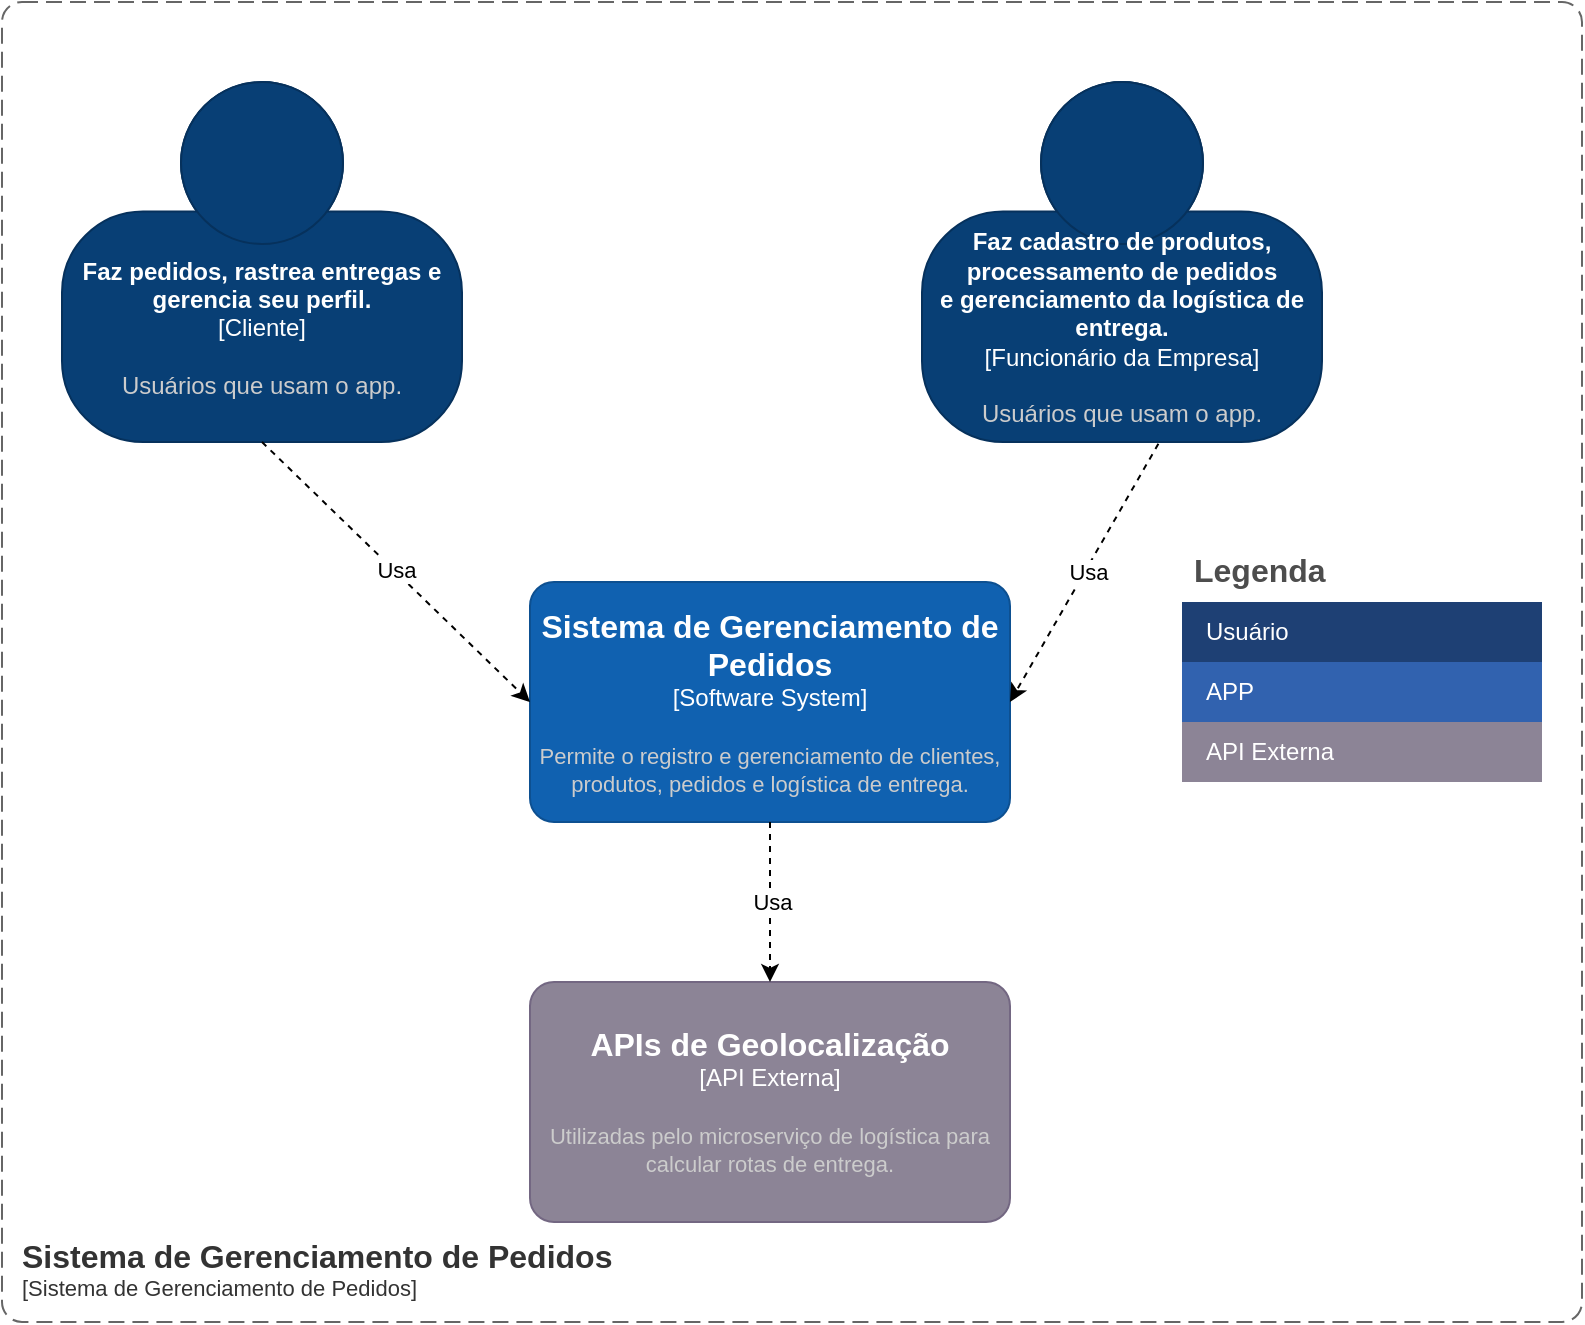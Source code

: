 <mxfile version="24.4.0" type="github" pages="2">
  <diagram name="Contexto" id="qHxihWnCK-dUaLEWriYB">
    <mxGraphModel dx="1854" dy="982" grid="1" gridSize="10" guides="1" tooltips="1" connect="1" arrows="1" fold="1" page="1" pageScale="1" pageWidth="827" pageHeight="1169" math="0" shadow="0">
      <root>
        <mxCell id="0" />
        <mxCell id="1" parent="0" />
        <object placeholders="1" c4Name="Faz pedidos, rastrea entregas e gerencia seu perfil." c4Type="Cliente" c4Description="Usuários que usam o app." label="&lt;font style=&quot;font-size: 12px;&quot;&gt;&lt;b style=&quot;font-size: 12px;&quot;&gt;%c4Name%&lt;/b&gt;&lt;/font&gt;&lt;div style=&quot;font-size: 12px;&quot;&gt;[%c4Type%]&lt;/div&gt;&lt;br style=&quot;font-size: 12px;&quot;&gt;&lt;div style=&quot;font-size: 12px;&quot;&gt;&lt;font style=&quot;font-size: 12px;&quot;&gt;&lt;font color=&quot;#cccccc&quot; style=&quot;font-size: 12px;&quot;&gt;%c4Description%&lt;/font&gt;&lt;/font&gt;&lt;/div&gt;" id="TblRfqRuj-P1HCEGWNv2-1">
          <mxCell style="html=1;fontSize=12;dashed=0;whiteSpace=wrap;fillColor=#083F75;strokeColor=#06315C;fontColor=#ffffff;shape=mxgraph.c4.person2;align=center;metaEdit=1;points=[[0.5,0,0],[1,0.5,0],[1,0.75,0],[0.75,1,0],[0.5,1,0],[0.25,1,0],[0,0.75,0],[0,0.5,0]];resizable=0;" vertex="1" parent="1">
            <mxGeometry x="60" y="70" width="200" height="180" as="geometry" />
          </mxCell>
        </object>
        <object placeholders="1" c4Name="Faz cadastro de produtos, &#xa;processamento de pedidos &#xa;e gerenciamento da logística de entrega." c4Type="Funcionário da Empresa" c4Description="Usuários que usam o app." label="&lt;font style=&quot;font-size: 12px;&quot;&gt;&lt;b style=&quot;font-size: 12px;&quot;&gt;%c4Name%&lt;/b&gt;&lt;/font&gt;&lt;div style=&quot;font-size: 12px;&quot;&gt;[%c4Type%]&lt;/div&gt;&lt;br style=&quot;font-size: 12px;&quot;&gt;&lt;div style=&quot;font-size: 12px;&quot;&gt;&lt;font style=&quot;font-size: 12px;&quot;&gt;&lt;font color=&quot;#cccccc&quot; style=&quot;font-size: 12px;&quot;&gt;%c4Description%&lt;/font&gt;&lt;/font&gt;&lt;/div&gt;" id="TblRfqRuj-P1HCEGWNv2-2">
          <mxCell style="html=1;fontSize=12;dashed=0;whiteSpace=wrap;fillColor=#083F75;strokeColor=#06315C;fontColor=#ffffff;shape=mxgraph.c4.person2;align=center;metaEdit=1;points=[[0.5,0,0],[1,0.5,0],[1,0.75,0],[0.75,1,0],[0.5,1,0],[0.25,1,0],[0,0.75,0],[0,0.5,0]];resizable=0;" vertex="1" parent="1">
            <mxGeometry x="490" y="70" width="200" height="180" as="geometry" />
          </mxCell>
        </object>
        <object placeholders="1" c4Name="Sistema de Gerenciamento de Pedidos" c4Type="Software System" c4Description="Permite o registro e gerenciamento de clientes, produtos, pedidos e logística de entrega." label="&lt;font style=&quot;font-size: 16px&quot;&gt;&lt;b&gt;%c4Name%&lt;/b&gt;&lt;/font&gt;&lt;div&gt;[%c4Type%]&lt;/div&gt;&lt;br&gt;&lt;div&gt;&lt;font style=&quot;font-size: 11px&quot;&gt;&lt;font color=&quot;#cccccc&quot;&gt;%c4Description%&lt;/font&gt;&lt;/div&gt;" id="TblRfqRuj-P1HCEGWNv2-3">
          <mxCell style="rounded=1;whiteSpace=wrap;html=1;labelBackgroundColor=none;fillColor=#1061B0;fontColor=#ffffff;align=center;arcSize=10;strokeColor=#0D5091;metaEdit=1;resizable=0;points=[[0.25,0,0],[0.5,0,0],[0.75,0,0],[1,0.25,0],[1,0.5,0],[1,0.75,0],[0.75,1,0],[0.5,1,0],[0.25,1,0],[0,0.75,0],[0,0.5,0],[0,0.25,0]];" vertex="1" parent="1">
            <mxGeometry x="294" y="320" width="240" height="120" as="geometry" />
          </mxCell>
        </object>
        <object placeholders="1" c4Name="APIs de Geolocalização" c4Type="API Externa" c4Description="Utilizadas pelo microserviço de logística para calcular rotas de entrega." label="&lt;font style=&quot;font-size: 16px&quot;&gt;&lt;b&gt;%c4Name%&lt;/b&gt;&lt;/font&gt;&lt;div&gt;[%c4Type%]&lt;/div&gt;&lt;br&gt;&lt;div&gt;&lt;font style=&quot;font-size: 11px&quot;&gt;&lt;font color=&quot;#cccccc&quot;&gt;%c4Description%&lt;/font&gt;&lt;/div&gt;" id="TblRfqRuj-P1HCEGWNv2-4">
          <mxCell style="rounded=1;whiteSpace=wrap;html=1;labelBackgroundColor=none;fillColor=#8C8496;fontColor=#ffffff;align=center;arcSize=10;strokeColor=#736782;metaEdit=1;resizable=0;points=[[0.25,0,0],[0.5,0,0],[0.75,0,0],[1,0.25,0],[1,0.5,0],[1,0.75,0],[0.75,1,0],[0.5,1,0],[0.25,1,0],[0,0.75,0],[0,0.5,0],[0,0.25,0]];" vertex="1" parent="1">
            <mxGeometry x="294" y="520" width="240" height="120" as="geometry" />
          </mxCell>
        </object>
        <mxCell id="TblRfqRuj-P1HCEGWNv2-5" value="" style="endArrow=classic;html=1;rounded=0;entryX=0;entryY=0.5;entryDx=0;entryDy=0;entryPerimeter=0;exitX=0.5;exitY=1;exitDx=0;exitDy=0;exitPerimeter=0;dashed=1;" edge="1" parent="1" source="TblRfqRuj-P1HCEGWNv2-1" target="TblRfqRuj-P1HCEGWNv2-3">
          <mxGeometry width="50" height="50" relative="1" as="geometry">
            <mxPoint x="160" y="500" as="sourcePoint" />
            <mxPoint x="440" y="360" as="targetPoint" />
            <Array as="points" />
          </mxGeometry>
        </mxCell>
        <mxCell id="TblRfqRuj-P1HCEGWNv2-6" value="Usa" style="edgeLabel;html=1;align=center;verticalAlign=middle;resizable=0;points=[];" vertex="1" connectable="0" parent="TblRfqRuj-P1HCEGWNv2-5">
          <mxGeometry x="-0.015" y="1" relative="1" as="geometry">
            <mxPoint as="offset" />
          </mxGeometry>
        </mxCell>
        <mxCell id="TblRfqRuj-P1HCEGWNv2-7" value="" style="endArrow=classic;html=1;rounded=0;entryX=1;entryY=0.5;entryDx=0;entryDy=0;entryPerimeter=0;exitX=0.591;exitY=1.005;exitDx=0;exitDy=0;exitPerimeter=0;dashed=1;" edge="1" parent="1" source="TblRfqRuj-P1HCEGWNv2-2" target="TblRfqRuj-P1HCEGWNv2-3">
          <mxGeometry width="50" height="50" relative="1" as="geometry">
            <mxPoint x="570" y="250" as="sourcePoint" />
            <mxPoint x="704" y="380" as="targetPoint" />
            <Array as="points" />
          </mxGeometry>
        </mxCell>
        <mxCell id="TblRfqRuj-P1HCEGWNv2-8" value="Usa" style="edgeLabel;html=1;align=center;verticalAlign=middle;resizable=0;points=[];" vertex="1" connectable="0" parent="TblRfqRuj-P1HCEGWNv2-7">
          <mxGeometry x="-0.015" y="1" relative="1" as="geometry">
            <mxPoint as="offset" />
          </mxGeometry>
        </mxCell>
        <mxCell id="TblRfqRuj-P1HCEGWNv2-9" value="" style="endArrow=classic;html=1;rounded=0;dashed=1;" edge="1" parent="1" source="TblRfqRuj-P1HCEGWNv2-3" target="TblRfqRuj-P1HCEGWNv2-4">
          <mxGeometry width="50" height="50" relative="1" as="geometry">
            <mxPoint x="400" y="440" as="sourcePoint" />
            <mxPoint x="534" y="570" as="targetPoint" />
            <Array as="points" />
          </mxGeometry>
        </mxCell>
        <mxCell id="TblRfqRuj-P1HCEGWNv2-10" value="Usa" style="edgeLabel;html=1;align=center;verticalAlign=middle;resizable=0;points=[];" vertex="1" connectable="0" parent="TblRfqRuj-P1HCEGWNv2-9">
          <mxGeometry x="-0.015" y="1" relative="1" as="geometry">
            <mxPoint as="offset" />
          </mxGeometry>
        </mxCell>
        <mxCell id="TblRfqRuj-P1HCEGWNv2-11" value="Legenda" style="shape=table;startSize=30;container=1;collapsible=0;childLayout=tableLayout;fontSize=16;align=left;verticalAlign=top;fillColor=none;strokeColor=none;fontColor=#4D4D4D;fontStyle=1;spacingLeft=6;spacing=0;resizable=0;" vertex="1" parent="1">
          <mxGeometry x="620" y="300" width="180" height="90" as="geometry" />
        </mxCell>
        <mxCell id="TblRfqRuj-P1HCEGWNv2-12" value="" style="shape=tableRow;horizontal=0;startSize=0;swimlaneHead=0;swimlaneBody=0;strokeColor=inherit;top=0;left=0;bottom=0;right=0;collapsible=0;dropTarget=0;fillColor=none;points=[[0,0.5],[1,0.5]];portConstraint=eastwest;fontSize=12;" vertex="1" parent="TblRfqRuj-P1HCEGWNv2-11">
          <mxGeometry y="30" width="180" height="30" as="geometry" />
        </mxCell>
        <mxCell id="TblRfqRuj-P1HCEGWNv2-13" value="Usuário" style="shape=partialRectangle;html=1;whiteSpace=wrap;connectable=0;strokeColor=inherit;overflow=hidden;fillColor=#1E4074;top=0;left=0;bottom=0;right=0;pointerEvents=1;fontSize=12;align=left;fontColor=#FFFFFF;gradientColor=none;spacingLeft=10;spacingRight=4;" vertex="1" parent="TblRfqRuj-P1HCEGWNv2-12">
          <mxGeometry width="180" height="30" as="geometry">
            <mxRectangle width="180" height="30" as="alternateBounds" />
          </mxGeometry>
        </mxCell>
        <mxCell id="TblRfqRuj-P1HCEGWNv2-14" value="" style="shape=tableRow;horizontal=0;startSize=0;swimlaneHead=0;swimlaneBody=0;strokeColor=inherit;top=0;left=0;bottom=0;right=0;collapsible=0;dropTarget=0;fillColor=none;points=[[0,0.5],[1,0.5]];portConstraint=eastwest;fontSize=12;" vertex="1" parent="TblRfqRuj-P1HCEGWNv2-11">
          <mxGeometry y="60" width="180" height="30" as="geometry" />
        </mxCell>
        <mxCell id="TblRfqRuj-P1HCEGWNv2-15" value="APP" style="shape=partialRectangle;html=1;whiteSpace=wrap;connectable=0;strokeColor=inherit;overflow=hidden;fillColor=#3162AF;top=0;left=0;bottom=0;right=0;pointerEvents=1;fontSize=12;align=left;fontColor=#FFFFFF;gradientColor=none;spacingLeft=10;spacingRight=4;" vertex="1" parent="TblRfqRuj-P1HCEGWNv2-14">
          <mxGeometry width="180" height="30" as="geometry">
            <mxRectangle width="180" height="30" as="alternateBounds" />
          </mxGeometry>
        </mxCell>
        <mxCell id="TblRfqRuj-P1HCEGWNv2-16" value="" style="shape=tableRow;horizontal=0;startSize=0;swimlaneHead=0;swimlaneBody=0;strokeColor=inherit;top=0;left=0;bottom=0;right=0;collapsible=0;dropTarget=0;fillColor=none;points=[[0,0.5],[1,0.5]];portConstraint=eastwest;fontSize=12;" vertex="1" parent="1">
          <mxGeometry x="620" y="410" width="180" height="30" as="geometry" />
        </mxCell>
        <mxCell id="TblRfqRuj-P1HCEGWNv2-17" value="API Externa" style="shape=partialRectangle;html=1;whiteSpace=wrap;connectable=0;strokeColor=inherit;overflow=hidden;fillColor=#8c8496;top=0;left=0;bottom=0;right=0;pointerEvents=1;fontSize=12;align=left;fontColor=#FFFFFF;gradientColor=none;spacingLeft=10;spacingRight=4;" vertex="1" parent="1">
          <mxGeometry x="620" y="390" width="180" height="30" as="geometry">
            <mxRectangle width="180" height="30" as="alternateBounds" />
          </mxGeometry>
        </mxCell>
        <object placeholders="1" c4Name="Sistema de Gerenciamento de Pedidos " c4Type="SystemScopeBoundary" c4Application="Sistema de Gerenciamento de Pedidos" label="&lt;font style=&quot;font-size: 16px&quot;&gt;&lt;b&gt;&lt;div style=&quot;text-align: left&quot;&gt;%c4Name%&lt;/div&gt;&lt;/b&gt;&lt;/font&gt;&lt;div style=&quot;text-align: left&quot;&gt;[%c4Application%]&lt;/div&gt;" id="TblRfqRuj-P1HCEGWNv2-18">
          <mxCell style="rounded=1;fontSize=11;whiteSpace=wrap;html=1;dashed=1;arcSize=20;fillColor=none;strokeColor=#666666;fontColor=#333333;labelBackgroundColor=none;align=left;verticalAlign=bottom;labelBorderColor=none;spacingTop=0;spacing=10;dashPattern=8 4;metaEdit=1;rotatable=0;perimeter=rectanglePerimeter;noLabel=0;labelPadding=0;allowArrows=0;connectable=0;expand=0;recursiveResize=0;editable=1;pointerEvents=0;absoluteArcSize=1;points=[[0.25,0,0],[0.5,0,0],[0.75,0,0],[1,0.25,0],[1,0.5,0],[1,0.75,0],[0.75,1,0],[0.5,1,0],[0.25,1,0],[0,0.75,0],[0,0.5,0],[0,0.25,0]];" vertex="1" parent="1">
            <mxGeometry x="30" y="30" width="790" height="660" as="geometry" />
          </mxCell>
        </object>
      </root>
    </mxGraphModel>
  </diagram>
  <diagram id="NEp0YCPWxMo8NT--SZ63" name="Container">
    <mxGraphModel dx="2681" dy="982" grid="1" gridSize="10" guides="1" tooltips="1" connect="1" arrows="1" fold="1" page="1" pageScale="1" pageWidth="827" pageHeight="1169" math="0" shadow="0">
      <root>
        <mxCell id="0" />
        <mxCell id="1" parent="0" />
        <mxCell id="X5yq5C99oSaezn-r_SUR-1" value="Legenda" style="shape=table;startSize=30;container=1;collapsible=0;childLayout=tableLayout;fontSize=16;align=left;verticalAlign=top;fillColor=none;strokeColor=none;fontColor=#4D4D4D;fontStyle=1;spacingLeft=6;spacing=0;resizable=0;" vertex="1" parent="1">
          <mxGeometry x="270" y="40" width="180" height="150" as="geometry" />
        </mxCell>
        <mxCell id="X5yq5C99oSaezn-r_SUR-2" value="" style="shape=tableRow;horizontal=0;startSize=0;swimlaneHead=0;swimlaneBody=0;strokeColor=inherit;top=0;left=0;bottom=0;right=0;collapsible=0;dropTarget=0;fillColor=none;points=[[0,0.5],[1,0.5]];portConstraint=eastwest;fontSize=12;" vertex="1" parent="X5yq5C99oSaezn-r_SUR-1">
          <mxGeometry y="30" width="180" height="30" as="geometry" />
        </mxCell>
        <mxCell id="X5yq5C99oSaezn-r_SUR-3" value="Usuário" style="shape=partialRectangle;html=1;whiteSpace=wrap;connectable=0;strokeColor=inherit;overflow=hidden;fillColor=#1E4074;top=0;left=0;bottom=0;right=0;pointerEvents=1;fontSize=12;align=left;fontColor=#FFFFFF;gradientColor=none;spacingLeft=10;spacingRight=4;" vertex="1" parent="X5yq5C99oSaezn-r_SUR-2">
          <mxGeometry width="180" height="30" as="geometry">
            <mxRectangle width="180" height="30" as="alternateBounds" />
          </mxGeometry>
        </mxCell>
        <mxCell id="X5yq5C99oSaezn-r_SUR-6" value="" style="shape=tableRow;horizontal=0;startSize=0;swimlaneHead=0;swimlaneBody=0;strokeColor=inherit;top=0;left=0;bottom=0;right=0;collapsible=0;dropTarget=0;fillColor=none;points=[[0,0.5],[1,0.5]];portConstraint=eastwest;fontSize=12;" vertex="1" parent="X5yq5C99oSaezn-r_SUR-1">
          <mxGeometry y="60" width="180" height="30" as="geometry" />
        </mxCell>
        <mxCell id="X5yq5C99oSaezn-r_SUR-7" value="API" style="shape=partialRectangle;html=1;whiteSpace=wrap;connectable=0;strokeColor=inherit;overflow=hidden;fillColor=#52a2d8;top=0;left=0;bottom=0;right=0;pointerEvents=1;fontSize=12;align=left;fontColor=#FFFFFF;gradientColor=none;spacingLeft=10;spacingRight=4;" vertex="1" parent="X5yq5C99oSaezn-r_SUR-6">
          <mxGeometry width="180" height="30" as="geometry">
            <mxRectangle width="180" height="30" as="alternateBounds" />
          </mxGeometry>
        </mxCell>
        <mxCell id="X5yq5C99oSaezn-r_SUR-8" value="" style="shape=tableRow;horizontal=0;startSize=0;swimlaneHead=0;swimlaneBody=0;strokeColor=inherit;top=0;left=0;bottom=0;right=0;collapsible=0;dropTarget=0;fillColor=none;points=[[0,0.5],[1,0.5]];portConstraint=eastwest;fontSize=12;" vertex="1" parent="X5yq5C99oSaezn-r_SUR-1">
          <mxGeometry y="90" width="180" height="30" as="geometry" />
        </mxCell>
        <mxCell id="X5yq5C99oSaezn-r_SUR-9" value="Base de Dados" style="shape=partialRectangle;html=1;whiteSpace=wrap;connectable=0;strokeColor=inherit;overflow=hidden;fillColor=#98bbed;top=0;left=0;bottom=0;right=0;pointerEvents=1;fontSize=12;align=left;fontColor=#FFFFFF;gradientColor=none;spacingLeft=10;spacingRight=4;" vertex="1" parent="X5yq5C99oSaezn-r_SUR-8">
          <mxGeometry width="180" height="30" as="geometry">
            <mxRectangle width="180" height="30" as="alternateBounds" />
          </mxGeometry>
        </mxCell>
        <mxCell id="X5yq5C99oSaezn-r_SUR-10" value="" style="shape=tableRow;horizontal=0;startSize=0;swimlaneHead=0;swimlaneBody=0;strokeColor=inherit;top=0;left=0;bottom=0;right=0;collapsible=0;dropTarget=0;fillColor=none;points=[[0,0.5],[1,0.5]];portConstraint=eastwest;fontSize=12;" vertex="1" parent="X5yq5C99oSaezn-r_SUR-1">
          <mxGeometry y="120" width="180" height="30" as="geometry" />
        </mxCell>
        <mxCell id="X5yq5C99oSaezn-r_SUR-11" value="API Externa" style="shape=partialRectangle;html=1;whiteSpace=wrap;connectable=0;strokeColor=inherit;overflow=hidden;fillColor=#8b8496;top=0;left=0;bottom=0;right=0;pointerEvents=1;fontSize=12;align=left;fontColor=#FFFFFF;gradientColor=none;spacingLeft=10;spacingRight=4;" vertex="1" parent="X5yq5C99oSaezn-r_SUR-10">
          <mxGeometry width="180" height="30" as="geometry">
            <mxRectangle width="180" height="30" as="alternateBounds" />
          </mxGeometry>
        </mxCell>
        <object placeholders="1" c4Name="Faz pedidos, rastrea entregas e gerencia seu perfil." c4Type="Cliente" c4Description="Usuários que usam o app." label="&lt;font style=&quot;font-size: 12px;&quot;&gt;&lt;b style=&quot;font-size: 12px;&quot;&gt;%c4Name%&lt;/b&gt;&lt;/font&gt;&lt;div style=&quot;font-size: 12px;&quot;&gt;[%c4Type%]&lt;/div&gt;&lt;br style=&quot;font-size: 12px;&quot;&gt;&lt;div style=&quot;font-size: 12px;&quot;&gt;&lt;font style=&quot;font-size: 12px;&quot;&gt;&lt;font color=&quot;#cccccc&quot; style=&quot;font-size: 12px;&quot;&gt;%c4Description%&lt;/font&gt;&lt;/font&gt;&lt;/div&gt;" id="o3mMv4m-3VWuXRfpF4NB-1">
          <mxCell style="html=1;fontSize=12;dashed=0;whiteSpace=wrap;fillColor=#083F75;strokeColor=#06315C;fontColor=#ffffff;shape=mxgraph.c4.person2;align=center;metaEdit=1;points=[[0.5,0,0],[1,0.5,0],[1,0.75,0],[0.75,1,0],[0.5,1,0],[0.25,1,0],[0,0.75,0],[0,0.5,0]];resizable=0;" vertex="1" parent="1">
            <mxGeometry x="74" y="210" width="200" height="180" as="geometry" />
          </mxCell>
        </object>
        <object placeholders="1" c4Name="Faz cadastro de produtos, &#xa;processamento de pedidos &#xa;e gerenciamento da logística de entrega." c4Type="Funcionário da Empresa" c4Description="Usuários que usam o app." label="&lt;font style=&quot;font-size: 12px;&quot;&gt;&lt;b style=&quot;font-size: 12px;&quot;&gt;%c4Name%&lt;/b&gt;&lt;/font&gt;&lt;div style=&quot;font-size: 12px;&quot;&gt;[%c4Type%]&lt;/div&gt;&lt;br style=&quot;font-size: 12px;&quot;&gt;&lt;div style=&quot;font-size: 12px;&quot;&gt;&lt;font style=&quot;font-size: 12px;&quot;&gt;&lt;font color=&quot;#cccccc&quot; style=&quot;font-size: 12px;&quot;&gt;%c4Description%&lt;/font&gt;&lt;/font&gt;&lt;/div&gt;" id="CoQOeBkbJbR6XqrMhIse-1">
          <mxCell style="html=1;fontSize=12;dashed=0;whiteSpace=wrap;fillColor=#083F75;strokeColor=#06315C;fontColor=#ffffff;shape=mxgraph.c4.person2;align=center;metaEdit=1;points=[[0.5,0,0],[1,0.5,0],[1,0.75,0],[0.75,1,0],[0.5,1,0],[0.25,1,0],[0,0.75,0],[0,0.5,0]];resizable=0;" vertex="1" parent="1">
            <mxGeometry x="470" y="220" width="200" height="180" as="geometry" />
          </mxCell>
        </object>
        <object placeholders="1" c4Name="MSCliente" c4Type="API" c4Technology="Java e SpringBoot" c4Description="Gerencia informações de clientes." label="&lt;font style=&quot;font-size: 16px&quot;&gt;&lt;b&gt;%c4Name%&lt;/b&gt;&lt;/font&gt;&lt;div&gt;[%c4Type%: %c4Technology%]&lt;/div&gt;&lt;br&gt;&lt;div&gt;&lt;font style=&quot;font-size: 11px&quot;&gt;&lt;font color=&quot;#E6E6E6&quot;&gt;%c4Description%&lt;/font&gt;&lt;/div&gt;" id="CG4zMV9BOkxZdtrW_V8C-2">
          <mxCell style="rounded=1;whiteSpace=wrap;html=1;fontSize=11;labelBackgroundColor=none;fillColor=#23A2D9;fontColor=#ffffff;align=center;arcSize=10;strokeColor=#0E7DAD;metaEdit=1;resizable=0;points=[[0.25,0,0],[0.5,0,0],[0.75,0,0],[1,0.25,0],[1,0.5,0],[1,0.75,0],[0.75,1,0],[0.5,1,0],[0.25,1,0],[0,0.75,0],[0,0.5,0],[0,0.25,0]];" vertex="1" parent="1">
            <mxGeometry x="60" y="480" width="240" height="120" as="geometry" />
          </mxCell>
        </object>
        <object placeholders="1" c4Name="MSPedidos" c4Type="API" c4Technology="Java e SpringBoot" c4Description="Processa e gerencia pedidos." label="&lt;font style=&quot;font-size: 16px&quot;&gt;&lt;b&gt;%c4Name%&lt;/b&gt;&lt;/font&gt;&lt;div&gt;[%c4Type%: %c4Technology%]&lt;/div&gt;&lt;br&gt;&lt;div&gt;&lt;font style=&quot;font-size: 11px&quot;&gt;&lt;font color=&quot;#E6E6E6&quot;&gt;%c4Description%&lt;/font&gt;&lt;/div&gt;" id="CG4zMV9BOkxZdtrW_V8C-3">
          <mxCell style="rounded=1;whiteSpace=wrap;html=1;fontSize=11;labelBackgroundColor=none;fillColor=#23A2D9;fontColor=#ffffff;align=center;arcSize=10;strokeColor=#0E7DAD;metaEdit=1;resizable=0;points=[[0.25,0,0],[0.5,0,0],[0.75,0,0],[1,0.25,0],[1,0.5,0],[1,0.75,0],[0.75,1,0],[0.5,1,0],[0.25,1,0],[0,0.75,0],[0,0.5,0],[0,0.25,0]];" vertex="1" parent="1">
            <mxGeometry x="54" y="770" width="240" height="120" as="geometry" />
          </mxCell>
        </object>
        <object placeholders="1" c4Name="MSProdutos" c4Type="API" c4Technology="Java e SpringBoot" c4Description="Controla o catálogo e estoque de produtos." label="&lt;font style=&quot;font-size: 16px&quot;&gt;&lt;b&gt;%c4Name%&lt;/b&gt;&lt;/font&gt;&lt;div&gt;[%c4Type%: %c4Technology%]&lt;/div&gt;&lt;br&gt;&lt;div&gt;&lt;font style=&quot;font-size: 11px&quot;&gt;&lt;font color=&quot;#E6E6E6&quot;&gt;%c4Description%&lt;/font&gt;&lt;/div&gt;" id="CG4zMV9BOkxZdtrW_V8C-4">
          <mxCell style="rounded=1;whiteSpace=wrap;html=1;fontSize=11;labelBackgroundColor=none;fillColor=#23A2D9;fontColor=#ffffff;align=center;arcSize=10;strokeColor=#0E7DAD;metaEdit=1;resizable=0;points=[[0.25,0,0],[0.5,0,0],[0.75,0,0],[1,0.25,0],[1,0.5,0],[1,0.75,0],[0.75,1,0],[0.5,1,0],[0.25,1,0],[0,0.75,0],[0,0.5,0],[0,0.25,0]];" vertex="1" parent="1">
            <mxGeometry x="450" y="480" width="240" height="120" as="geometry" />
          </mxCell>
        </object>
        <object placeholders="1" c4Name="MSLogisticaEntrega" c4Type="API" c4Technology="Java e SpringBoot" c4Description="Administra logística e entrega dos pedidos." label="&lt;font style=&quot;font-size: 16px&quot;&gt;&lt;b&gt;%c4Name%&lt;/b&gt;&lt;/font&gt;&lt;div&gt;[%c4Type%: %c4Technology%]&lt;/div&gt;&lt;br&gt;&lt;div&gt;&lt;font style=&quot;font-size: 11px&quot;&gt;&lt;font color=&quot;#E6E6E6&quot;&gt;%c4Description%&lt;/font&gt;&lt;/div&gt;" id="CG4zMV9BOkxZdtrW_V8C-5">
          <mxCell style="rounded=1;whiteSpace=wrap;html=1;fontSize=11;labelBackgroundColor=none;fillColor=#23A2D9;fontColor=#ffffff;align=center;arcSize=10;strokeColor=#0E7DAD;metaEdit=1;resizable=0;points=[[0.25,0,0],[0.5,0,0],[0.75,0,0],[1,0.25,0],[1,0.5,0],[1,0.75,0],[0.75,1,0],[0.5,1,0],[0.25,1,0],[0,0.75,0],[0,0.5,0],[0,0.25,0]];" vertex="1" parent="1">
            <mxGeometry x="450" y="780" width="240" height="120" as="geometry" />
          </mxCell>
        </object>
        <object placeholders="1" c4Name="APIs de Geolocalização" c4Type="API Externa" c4Description="Utilizadas pelo microserviço de logística para calcular rotas de entrega." label="&lt;font style=&quot;font-size: 16px&quot;&gt;&lt;b&gt;%c4Name%&lt;/b&gt;&lt;/font&gt;&lt;div&gt;[%c4Type%]&lt;/div&gt;&lt;br&gt;&lt;div&gt;&lt;font style=&quot;font-size: 11px&quot;&gt;&lt;font color=&quot;#cccccc&quot;&gt;%c4Description%&lt;/font&gt;&lt;/div&gt;" id="NfXKN1abF09DSepyqezx-1">
          <mxCell style="rounded=1;whiteSpace=wrap;html=1;labelBackgroundColor=none;fillColor=#8C8496;fontColor=#ffffff;align=center;arcSize=10;strokeColor=#736782;metaEdit=1;resizable=0;points=[[0.25,0,0],[0.5,0,0],[0.75,0,0],[1,0.25,0],[1,0.5,0],[1,0.75,0],[0.75,1,0],[0.5,1,0],[0.25,1,0],[0,0.75,0],[0,0.5,0],[0,0.25,0]];" vertex="1" parent="1">
            <mxGeometry x="270" y="960" width="240" height="120" as="geometry" />
          </mxCell>
        </object>
        <object placeholders="1" c4Name="Container" c4Type="Base de Dados" c4Technology="PostgreSQL" c4Description="Armazena os dados de CRUD da API" label="&lt;font style=&quot;font-size: 16px&quot;&gt;&lt;b&gt;%c4Type%&lt;/b&gt;&lt;/font&gt;&lt;div&gt;[%c4Type%:&amp;nbsp;%c4Technology%]&lt;/div&gt;&lt;br&gt;&lt;div&gt;&lt;font style=&quot;font-size: 11px&quot;&gt;&lt;font color=&quot;#E6E6E6&quot;&gt;%c4Description%&lt;/font&gt;&lt;/div&gt;" id="NfXKN1abF09DSepyqezx-2">
          <mxCell style="shape=cylinder3;size=15;whiteSpace=wrap;html=1;boundedLbl=1;rounded=0;labelBackgroundColor=none;fillColor=#98bbed;fontSize=12;fontColor=#ffffff;align=center;strokeColor=#0E7DAD;metaEdit=1;points=[[0.5,0,0],[1,0.25,0],[1,0.5,0],[1,0.75,0],[0.5,1,0],[0,0.75,0],[0,0.5,0],[0,0.25,0]];resizable=0;" vertex="1" parent="1">
            <mxGeometry x="-290" y="480" width="240" height="120" as="geometry" />
          </mxCell>
        </object>
        <object placeholders="1" c4Name="Container" c4Type="Base de Dados" c4Technology="PostgreSQL" c4Description="Armazena os dados de CRUD da API" label="&lt;font style=&quot;font-size: 16px&quot;&gt;&lt;b&gt;%c4Type%&lt;/b&gt;&lt;/font&gt;&lt;div&gt;[%c4Type%:&amp;nbsp;%c4Technology%]&lt;/div&gt;&lt;br&gt;&lt;div&gt;&lt;font style=&quot;font-size: 11px&quot;&gt;&lt;font color=&quot;#E6E6E6&quot;&gt;%c4Description%&lt;/font&gt;&lt;/div&gt;" id="NfXKN1abF09DSepyqezx-3">
          <mxCell style="shape=cylinder3;size=15;whiteSpace=wrap;html=1;boundedLbl=1;rounded=0;labelBackgroundColor=none;fillColor=#98bbed;fontSize=12;fontColor=#ffffff;align=center;strokeColor=#0E7DAD;metaEdit=1;points=[[0.5,0,0],[1,0.25,0],[1,0.5,0],[1,0.75,0],[0.5,1,0],[0,0.75,0],[0,0.5,0],[0,0.25,0]];resizable=0;" vertex="1" parent="1">
            <mxGeometry x="-300" y="760" width="240" height="120" as="geometry" />
          </mxCell>
        </object>
        <object placeholders="1" c4Name="Container" c4Type="Base de Dados" c4Technology="PostgreSQL" c4Description="Armazena os dados de CRUD da API" label="&lt;font style=&quot;font-size: 16px&quot;&gt;&lt;b&gt;%c4Type%&lt;/b&gt;&lt;/font&gt;&lt;div&gt;[%c4Type%:&amp;nbsp;%c4Technology%]&lt;/div&gt;&lt;br&gt;&lt;div&gt;&lt;font style=&quot;font-size: 11px&quot;&gt;&lt;font color=&quot;#E6E6E6&quot;&gt;%c4Description%&lt;/font&gt;&lt;/div&gt;" id="NfXKN1abF09DSepyqezx-4">
          <mxCell style="shape=cylinder3;size=15;whiteSpace=wrap;html=1;boundedLbl=1;rounded=0;labelBackgroundColor=none;fillColor=#98bbed;fontSize=12;fontColor=#ffffff;align=center;strokeColor=#0E7DAD;metaEdit=1;points=[[0.5,0,0],[1,0.25,0],[1,0.5,0],[1,0.75,0],[0.5,1,0],[0,0.75,0],[0,0.5,0],[0,0.25,0]];resizable=0;" vertex="1" parent="1">
            <mxGeometry x="770" y="480" width="240" height="120" as="geometry" />
          </mxCell>
        </object>
        <object placeholders="1" c4Name="Container" c4Type="Base de Dados" c4Technology="PostgreSQL" c4Description="Armazena os dados de CRUD da API" label="&lt;font style=&quot;font-size: 16px&quot;&gt;&lt;b&gt;%c4Type%&lt;/b&gt;&lt;/font&gt;&lt;div&gt;[%c4Type%:&amp;nbsp;%c4Technology%]&lt;/div&gt;&lt;br&gt;&lt;div&gt;&lt;font style=&quot;font-size: 11px&quot;&gt;&lt;font color=&quot;#E6E6E6&quot;&gt;%c4Description%&lt;/font&gt;&lt;/div&gt;" id="NfXKN1abF09DSepyqezx-5">
          <mxCell style="shape=cylinder3;size=15;whiteSpace=wrap;html=1;boundedLbl=1;rounded=0;labelBackgroundColor=none;fillColor=#98bbed;fontSize=12;fontColor=#ffffff;align=center;strokeColor=#0E7DAD;metaEdit=1;points=[[0.5,0,0],[1,0.25,0],[1,0.5,0],[1,0.75,0],[0.5,1,0],[0,0.75,0],[0,0.5,0],[0,0.25,0]];resizable=0;" vertex="1" parent="1">
            <mxGeometry x="770" y="770" width="240" height="120" as="geometry" />
          </mxCell>
        </object>
      </root>
    </mxGraphModel>
  </diagram>
</mxfile>
